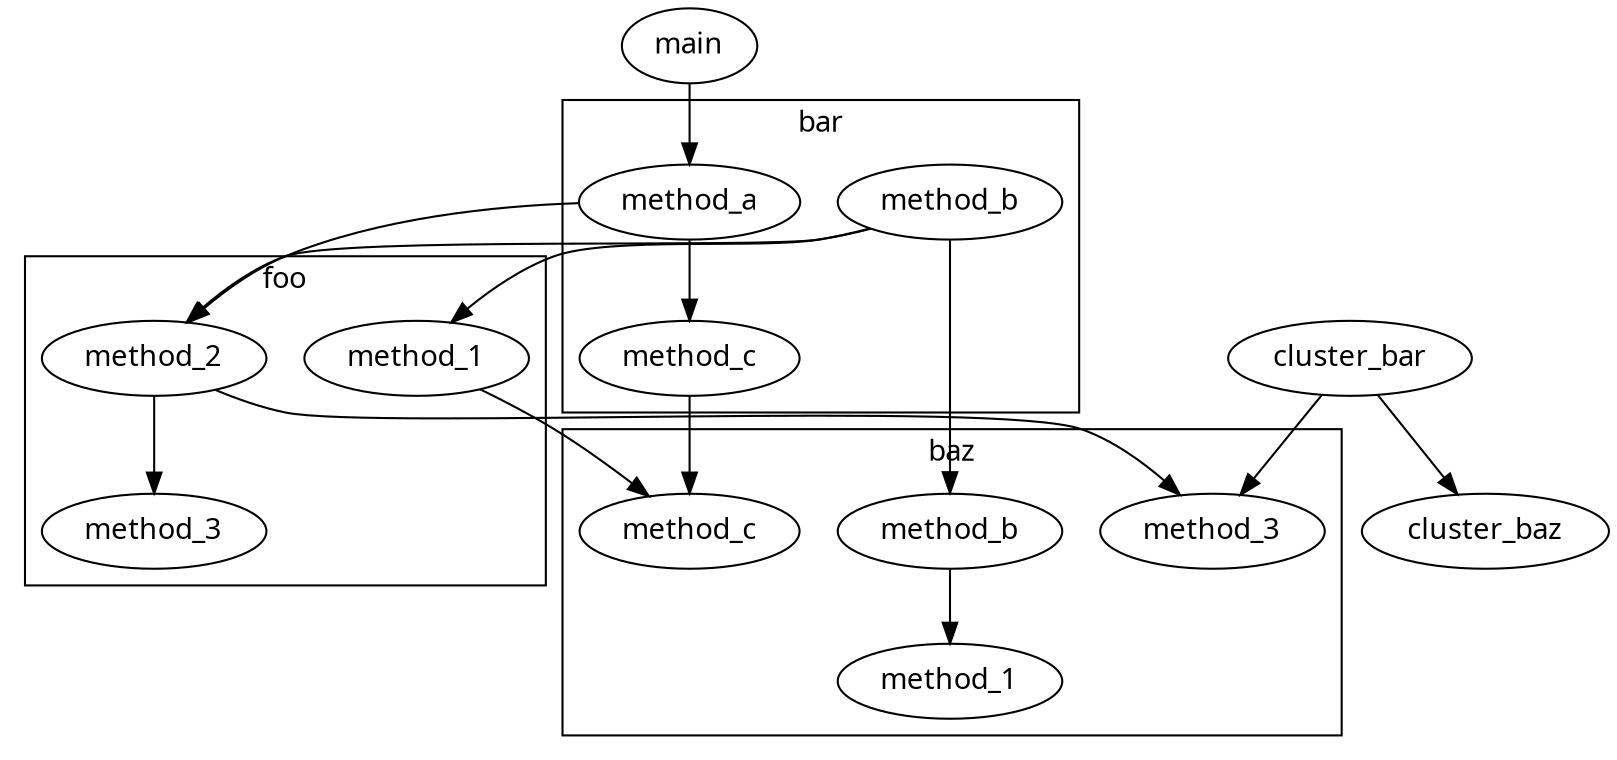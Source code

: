 digraph callgraph {

  node [fontname="verdana"];

  fontname="Verdana";

  subgraph cluster_foo {
     label="foo";
     node [label="method_1" ] foo_method_1;
     node [label="method_2" ] foo_method_2;
     node [label="method_3" ] foo_method_3;
  }

  subgraph cluster_bar {
    label="bar";
    node [label="method_a"  ] bar_method_a;
    node [label="method_b"  ] bar_method_b;
    node [label="method_c"  ] bar_method_c;
  }

  subgraph cluster_baz {
     label="baz";
     node [label="method_1" ] baz_method_1;
     node [label="method_b" ] baz_method_b;
     node [label="method_3" ] baz_method_3;
     node [label="method_c" ] baz_method_c;
  }

  main -> bar_method_a;

  bar_method_a -> bar_method_c;
  bar_method_a -> foo_method_2;

  foo_method_2 -> baz_method_3;

  bar_method_b -> foo_method_1;
  bar_method_b -> foo_method_2;
  baz_method_b -> baz_method_1;

  foo_method_2 -> foo_method_3;
  bar_method_c -> baz_method_c;
  bar_method_b -> baz_method_b;

  foo_method_1 -> baz_method_c;
  
  
  cluster_bar -> cluster_baz;
  cluster_bar -> baz_method_3;
 
  
}